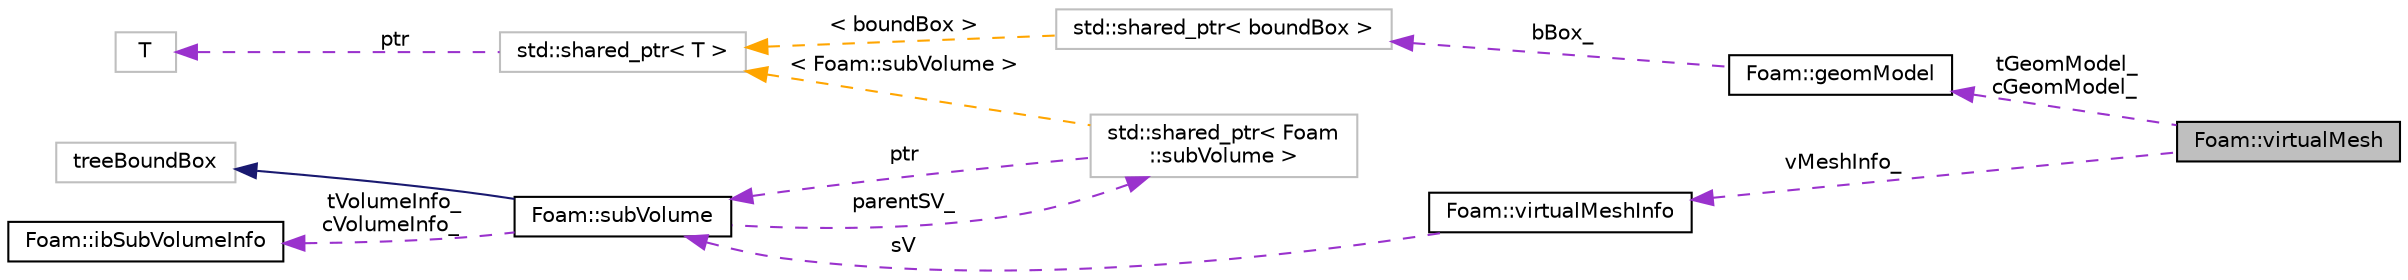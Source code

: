 digraph "Foam::virtualMesh"
{
 // LATEX_PDF_SIZE
  edge [fontname="Helvetica",fontsize="10",labelfontname="Helvetica",labelfontsize="10"];
  node [fontname="Helvetica",fontsize="10",shape=record];
  rankdir="LR";
  Node1 [label="Foam::virtualMesh",height=0.2,width=0.4,color="black", fillcolor="grey75", style="filled", fontcolor="black",tooltip=" "];
  Node2 -> Node1 [dir="back",color="darkorchid3",fontsize="10",style="dashed",label=" vMeshInfo_" ,fontname="Helvetica"];
  Node2 [label="Foam::virtualMeshInfo",height=0.2,width=0.4,color="black", fillcolor="white", style="filled",URL="$structFoam_1_1virtualMeshInfo.html",tooltip=" "];
  Node3 -> Node2 [dir="back",color="darkorchid3",fontsize="10",style="dashed",label=" sV" ,fontname="Helvetica"];
  Node3 [label="Foam::subVolume",height=0.2,width=0.4,color="black", fillcolor="white", style="filled",URL="$classFoam_1_1subVolume.html",tooltip=" "];
  Node4 -> Node3 [dir="back",color="midnightblue",fontsize="10",style="solid",fontname="Helvetica"];
  Node4 [label="treeBoundBox",height=0.2,width=0.4,color="grey75", fillcolor="white", style="filled",tooltip=" "];
  Node5 -> Node3 [dir="back",color="darkorchid3",fontsize="10",style="dashed",label=" parentSV_" ,fontname="Helvetica"];
  Node5 [label="std::shared_ptr\< Foam\l::subVolume \>",height=0.2,width=0.4,color="grey75", fillcolor="white", style="filled",tooltip=" "];
  Node3 -> Node5 [dir="back",color="darkorchid3",fontsize="10",style="dashed",label=" ptr" ,fontname="Helvetica"];
  Node6 -> Node5 [dir="back",color="orange",fontsize="10",style="dashed",label=" \< Foam::subVolume \>" ,fontname="Helvetica"];
  Node6 [label="std::shared_ptr\< T \>",height=0.2,width=0.4,color="grey75", fillcolor="white", style="filled",tooltip="STL class."];
  Node7 -> Node6 [dir="back",color="darkorchid3",fontsize="10",style="dashed",label=" ptr" ,fontname="Helvetica"];
  Node7 [label="T",height=0.2,width=0.4,color="grey75", fillcolor="white", style="filled",tooltip=" "];
  Node8 -> Node3 [dir="back",color="darkorchid3",fontsize="10",style="dashed",label=" tVolumeInfo_\ncVolumeInfo_" ,fontname="Helvetica"];
  Node8 [label="Foam::ibSubVolumeInfo",height=0.2,width=0.4,color="black", fillcolor="white", style="filled",URL="$structFoam_1_1ibSubVolumeInfo.html",tooltip=" "];
  Node9 -> Node1 [dir="back",color="darkorchid3",fontsize="10",style="dashed",label=" tGeomModel_\ncGeomModel_" ,fontname="Helvetica"];
  Node9 [label="Foam::geomModel",height=0.2,width=0.4,color="black", fillcolor="white", style="filled",URL="$classFoam_1_1geomModel.html",tooltip=" "];
  Node10 -> Node9 [dir="back",color="darkorchid3",fontsize="10",style="dashed",label=" bBox_" ,fontname="Helvetica"];
  Node10 [label="std::shared_ptr\< boundBox \>",height=0.2,width=0.4,color="grey75", fillcolor="white", style="filled",tooltip=" "];
  Node6 -> Node10 [dir="back",color="orange",fontsize="10",style="dashed",label=" \< boundBox \>" ,fontname="Helvetica"];
}
